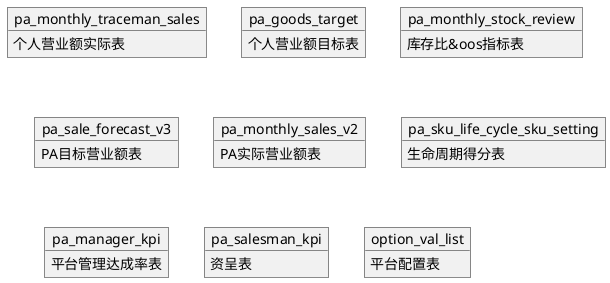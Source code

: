 @startuml

object pa_monthly_traceman_sales {
个人营业额实际表
}
object pa_goods_target {
个人营业额目标表
}
object pa_monthly_stock_review{
库存比&oos指标表
}
object pa_sale_forecast_v3{
PA目标营业额表
}
object pa_monthly_sales_v2{
PA实际营业额表
}
object pa_sku_life_cycle_sku_setting{
生命周期得分表
}
object pa_manager_kpi{
平台管理达成率表
}
object pa_salesman_kpi{
资呈表
}
object option_val_list{
平台配置表
}

@enduml